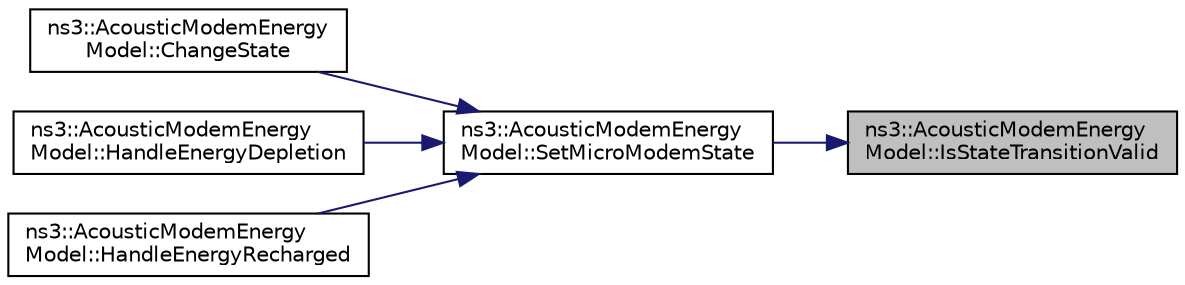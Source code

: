 digraph "ns3::AcousticModemEnergyModel::IsStateTransitionValid"
{
 // LATEX_PDF_SIZE
  edge [fontname="Helvetica",fontsize="10",labelfontname="Helvetica",labelfontsize="10"];
  node [fontname="Helvetica",fontsize="10",shape=record];
  rankdir="RL";
  Node1 [label="ns3::AcousticModemEnergy\lModel::IsStateTransitionValid",height=0.2,width=0.4,color="black", fillcolor="grey75", style="filled", fontcolor="black",tooltip=" "];
  Node1 -> Node2 [dir="back",color="midnightblue",fontsize="10",style="solid",fontname="Helvetica"];
  Node2 [label="ns3::AcousticModemEnergy\lModel::SetMicroModemState",height=0.2,width=0.4,color="black", fillcolor="white", style="filled",URL="$classns3_1_1_acoustic_modem_energy_model.html#a48ddf2c511e50d693a8a9bc4e3dc8d55",tooltip=" "];
  Node2 -> Node3 [dir="back",color="midnightblue",fontsize="10",style="solid",fontname="Helvetica"];
  Node3 [label="ns3::AcousticModemEnergy\lModel::ChangeState",height=0.2,width=0.4,color="black", fillcolor="white", style="filled",URL="$classns3_1_1_acoustic_modem_energy_model.html#abc8069f9d62851c055d740274a1b5bac",tooltip="Changes state of the AcousticModemEnergyModel."];
  Node2 -> Node4 [dir="back",color="midnightblue",fontsize="10",style="solid",fontname="Helvetica"];
  Node4 [label="ns3::AcousticModemEnergy\lModel::HandleEnergyDepletion",height=0.2,width=0.4,color="black", fillcolor="white", style="filled",URL="$classns3_1_1_acoustic_modem_energy_model.html#aa9af4358a1a528e7e77783e0195ebd93",tooltip="Handles energy depletion."];
  Node2 -> Node5 [dir="back",color="midnightblue",fontsize="10",style="solid",fontname="Helvetica"];
  Node5 [label="ns3::AcousticModemEnergy\lModel::HandleEnergyRecharged",height=0.2,width=0.4,color="black", fillcolor="white", style="filled",URL="$classns3_1_1_acoustic_modem_energy_model.html#ab523ba8080020aa5f2aff449a8833190",tooltip="Handles energy recharged."];
}
